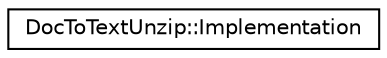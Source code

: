 digraph "类继承关系图"
{
  edge [fontname="Helvetica",fontsize="10",labelfontname="Helvetica",labelfontsize="10"];
  node [fontname="Helvetica",fontsize="10",shape=record];
  rankdir="LR";
  Node0 [label="DocToTextUnzip::Implementation",height=0.2,width=0.4,color="black", fillcolor="white", style="filled",URL="$struct_doc_to_text_unzip_1_1_implementation.html"];
}
